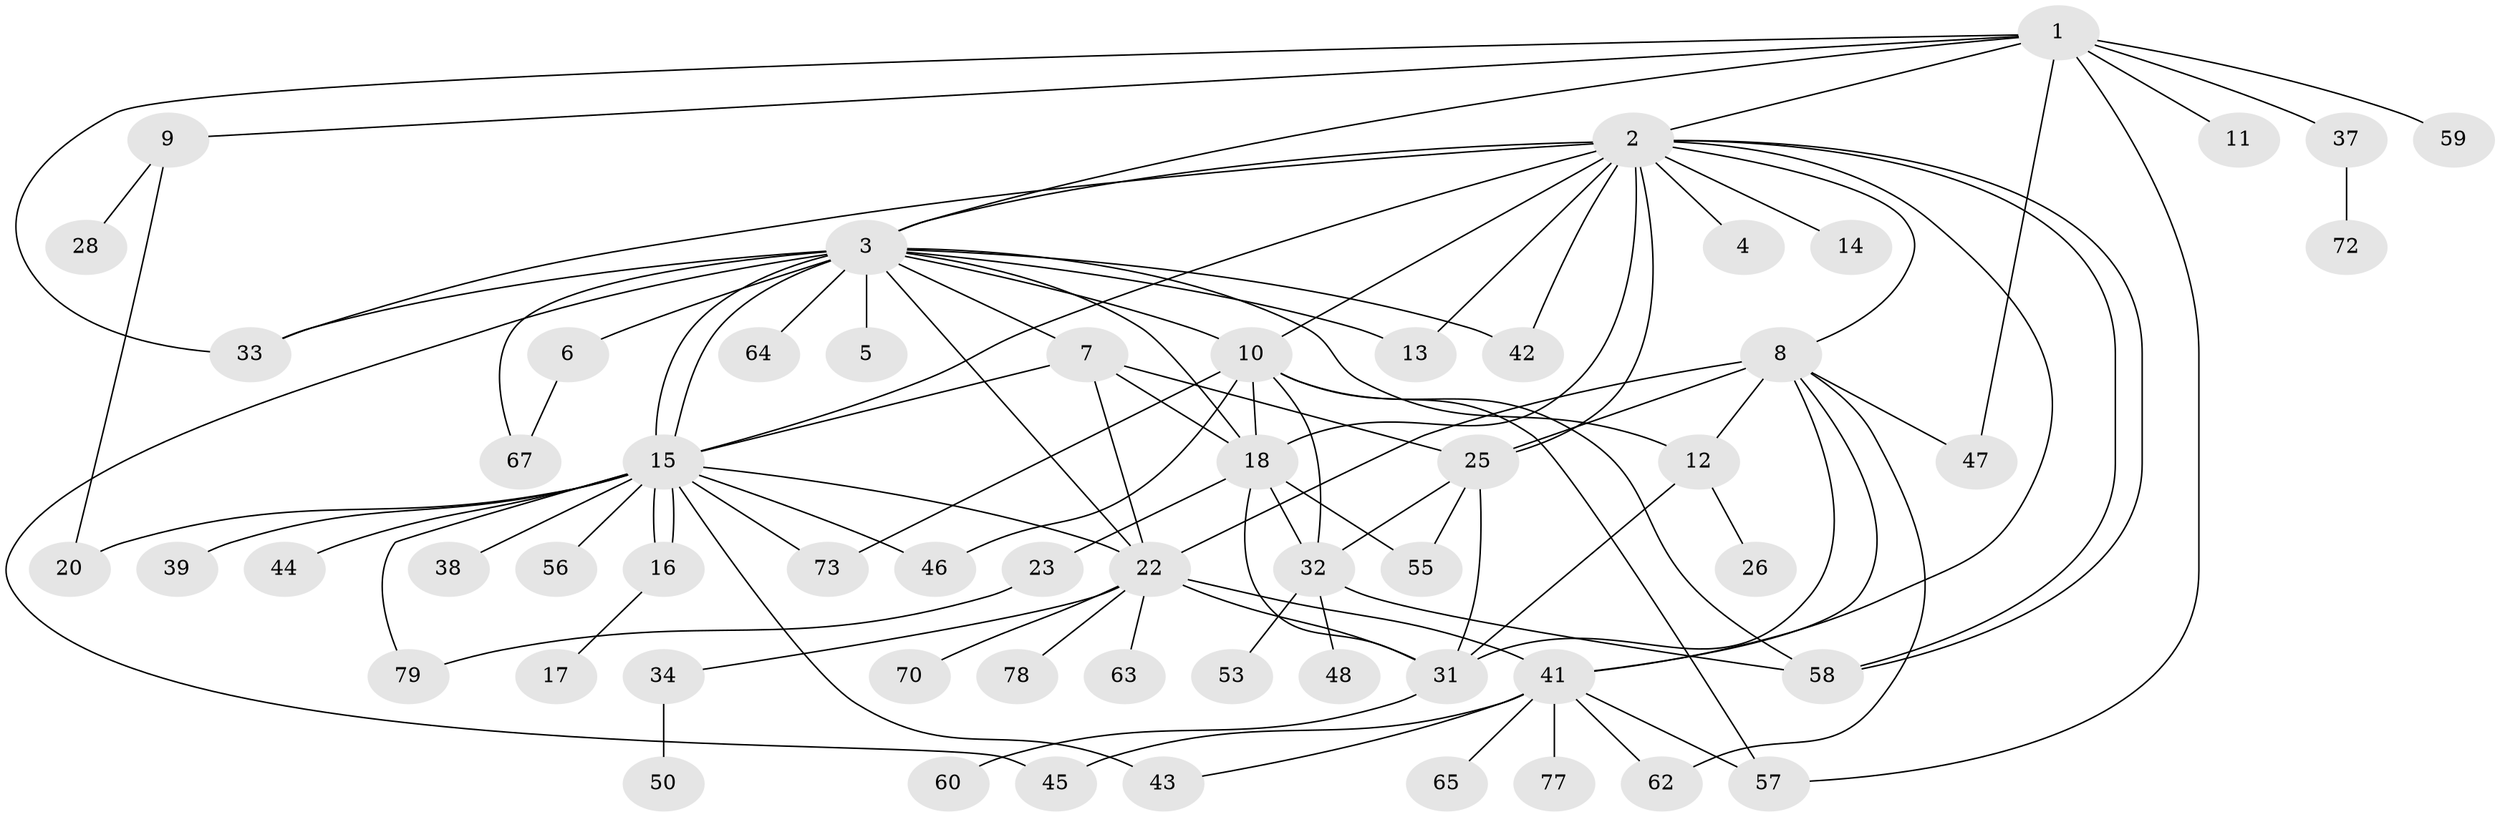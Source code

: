 // original degree distribution, {10: 0.012658227848101266, 16: 0.02531645569620253, 2: 0.24050632911392406, 1: 0.4050632911392405, 4: 0.06329113924050633, 7: 0.0379746835443038, 6: 0.02531645569620253, 5: 0.06329113924050633, 12: 0.012658227848101266, 9: 0.012658227848101266, 11: 0.012658227848101266, 3: 0.0759493670886076, 8: 0.012658227848101266}
// Generated by graph-tools (version 1.1) at 2025/41/03/06/25 10:41:47]
// undirected, 58 vertices, 99 edges
graph export_dot {
graph [start="1"]
  node [color=gray90,style=filled];
  1 [super="+51"];
  2 [super="+27"];
  3 [super="+30"];
  4 [super="+66"];
  5;
  6;
  7 [super="+71"];
  8 [super="+69"];
  9 [super="+75"];
  10 [super="+76"];
  11 [super="+49"];
  12 [super="+36"];
  13;
  14;
  15 [super="+21"];
  16 [super="+19"];
  17;
  18 [super="+40"];
  20;
  22 [super="+29"];
  23 [super="+24"];
  25 [super="+35"];
  26;
  28;
  31 [super="+54"];
  32 [super="+52"];
  33;
  34;
  37;
  38;
  39;
  41 [super="+61"];
  42;
  43;
  44;
  45;
  46;
  47;
  48;
  50;
  53;
  55;
  56;
  57 [super="+68"];
  58 [super="+74"];
  59;
  60;
  62;
  63;
  64;
  65;
  67;
  70;
  72;
  73;
  77;
  78;
  79;
  1 -- 2;
  1 -- 3;
  1 -- 9;
  1 -- 11;
  1 -- 33;
  1 -- 37;
  1 -- 47;
  1 -- 59;
  1 -- 57;
  2 -- 3;
  2 -- 4;
  2 -- 8;
  2 -- 10 [weight=2];
  2 -- 14;
  2 -- 18;
  2 -- 25;
  2 -- 33;
  2 -- 41;
  2 -- 42;
  2 -- 58;
  2 -- 58;
  2 -- 13;
  2 -- 15;
  3 -- 5;
  3 -- 6;
  3 -- 7;
  3 -- 13;
  3 -- 15;
  3 -- 15;
  3 -- 18;
  3 -- 22;
  3 -- 42;
  3 -- 45;
  3 -- 64;
  3 -- 67;
  3 -- 33;
  3 -- 12;
  3 -- 10;
  6 -- 67;
  7 -- 15;
  7 -- 18;
  7 -- 25;
  7 -- 22;
  8 -- 12;
  8 -- 22;
  8 -- 25 [weight=2];
  8 -- 41;
  8 -- 62;
  8 -- 31;
  8 -- 47;
  9 -- 20;
  9 -- 28;
  10 -- 18;
  10 -- 32;
  10 -- 46;
  10 -- 57;
  10 -- 73;
  10 -- 58;
  12 -- 26;
  12 -- 31;
  15 -- 16;
  15 -- 16;
  15 -- 43 [weight=2];
  15 -- 44;
  15 -- 46;
  15 -- 56;
  15 -- 73;
  15 -- 79;
  15 -- 20;
  15 -- 39;
  15 -- 38;
  15 -- 22;
  16 -- 17;
  18 -- 23;
  18 -- 31;
  18 -- 32;
  18 -- 55;
  22 -- 34;
  22 -- 63;
  22 -- 70;
  22 -- 78;
  22 -- 31;
  22 -- 41;
  23 -- 79;
  25 -- 31;
  25 -- 32;
  25 -- 55;
  31 -- 60;
  32 -- 48;
  32 -- 53;
  32 -- 58;
  34 -- 50;
  37 -- 72;
  41 -- 57;
  41 -- 65;
  41 -- 77;
  41 -- 43;
  41 -- 45;
  41 -- 62;
}
